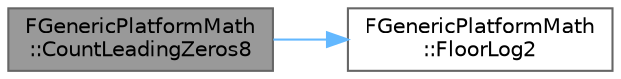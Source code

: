 digraph "FGenericPlatformMath::CountLeadingZeros8"
{
 // INTERACTIVE_SVG=YES
 // LATEX_PDF_SIZE
  bgcolor="transparent";
  edge [fontname=Helvetica,fontsize=10,labelfontname=Helvetica,labelfontsize=10];
  node [fontname=Helvetica,fontsize=10,shape=box,height=0.2,width=0.4];
  rankdir="LR";
  Node1 [id="Node000001",label="FGenericPlatformMath\l::CountLeadingZeros8",height=0.2,width=0.4,color="gray40", fillcolor="grey60", style="filled", fontcolor="black",tooltip="Counts the number of leading zeros in the bit representation of the 8-bit value."];
  Node1 -> Node2 [id="edge1_Node000001_Node000002",color="steelblue1",style="solid",tooltip=" "];
  Node2 [id="Node000002",label="FGenericPlatformMath\l::FloorLog2",height=0.2,width=0.4,color="grey40", fillcolor="white", style="filled",URL="$dd/d7b/structFGenericPlatformMath.html#af3629489dda314eb2591ad9ac2c11bfe",tooltip="Computes the base 2 logarithm for an integer value."];
}
